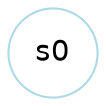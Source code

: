 digraph Protocol {
   rankdir = TD;
   node [ shape = circle, color = lightblue, fontname = "Helvetica"];
   State0 [label="s0"]

}
